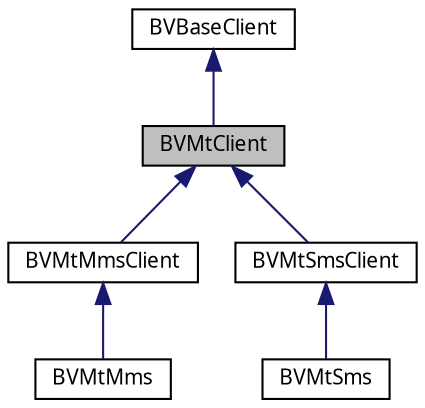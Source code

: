 digraph G
{
  bgcolor="transparent";
  edge [fontname="FreeSans.ttf",fontsize="10",labelfontname="FreeSans.ttf",labelfontsize="10"];
  node [fontname="FreeSans.ttf",fontsize="10",shape=record];
  Node1 [label="BVMtClient",height=0.2,width=0.4,color="black", fillcolor="grey75", style="filled" fontcolor="black"];
  Node2 -> Node1 [dir=back,color="midnightblue",fontsize="10",style="solid",fontname="FreeSans.ttf"];
  Node2 [label="BVBaseClient",height=0.2,width=0.4,color="black",URL="$classcom_1_1bluevia_1_1android_1_1commons_1_1client_1_1_b_v_base_client.html"];
  Node1 -> Node3 [dir=back,color="midnightblue",fontsize="10",style="solid",fontname="FreeSans.ttf"];
  Node3 [label="BVMtMmsClient",height=0.2,width=0.4,color="black",URL="$classcom_1_1bluevia_1_1android_1_1messagery_1_1mt_1_1mms_1_1client_1_1_b_v_mt_mms_client.html"];
  Node3 -> Node4 [dir=back,color="midnightblue",fontsize="10",style="solid",fontname="FreeSans.ttf"];
  Node4 [label="BVMtMms",height=0.2,width=0.4,color="black",URL="$classcom_1_1bluevia_1_1android_1_1messagery_1_1mt_1_1mms_1_1client_1_1_b_v_mt_mms.html"];
  Node1 -> Node5 [dir=back,color="midnightblue",fontsize="10",style="solid",fontname="FreeSans.ttf"];
  Node5 [label="BVMtSmsClient",height=0.2,width=0.4,color="black",URL="$classcom_1_1bluevia_1_1android_1_1messagery_1_1mt_1_1sms_1_1client_1_1_b_v_mt_sms_client.html"];
  Node5 -> Node6 [dir=back,color="midnightblue",fontsize="10",style="solid",fontname="FreeSans.ttf"];
  Node6 [label="BVMtSms",height=0.2,width=0.4,color="black",URL="$classcom_1_1bluevia_1_1android_1_1messagery_1_1mt_1_1sms_1_1client_1_1_b_v_mt_sms.html"];
}
